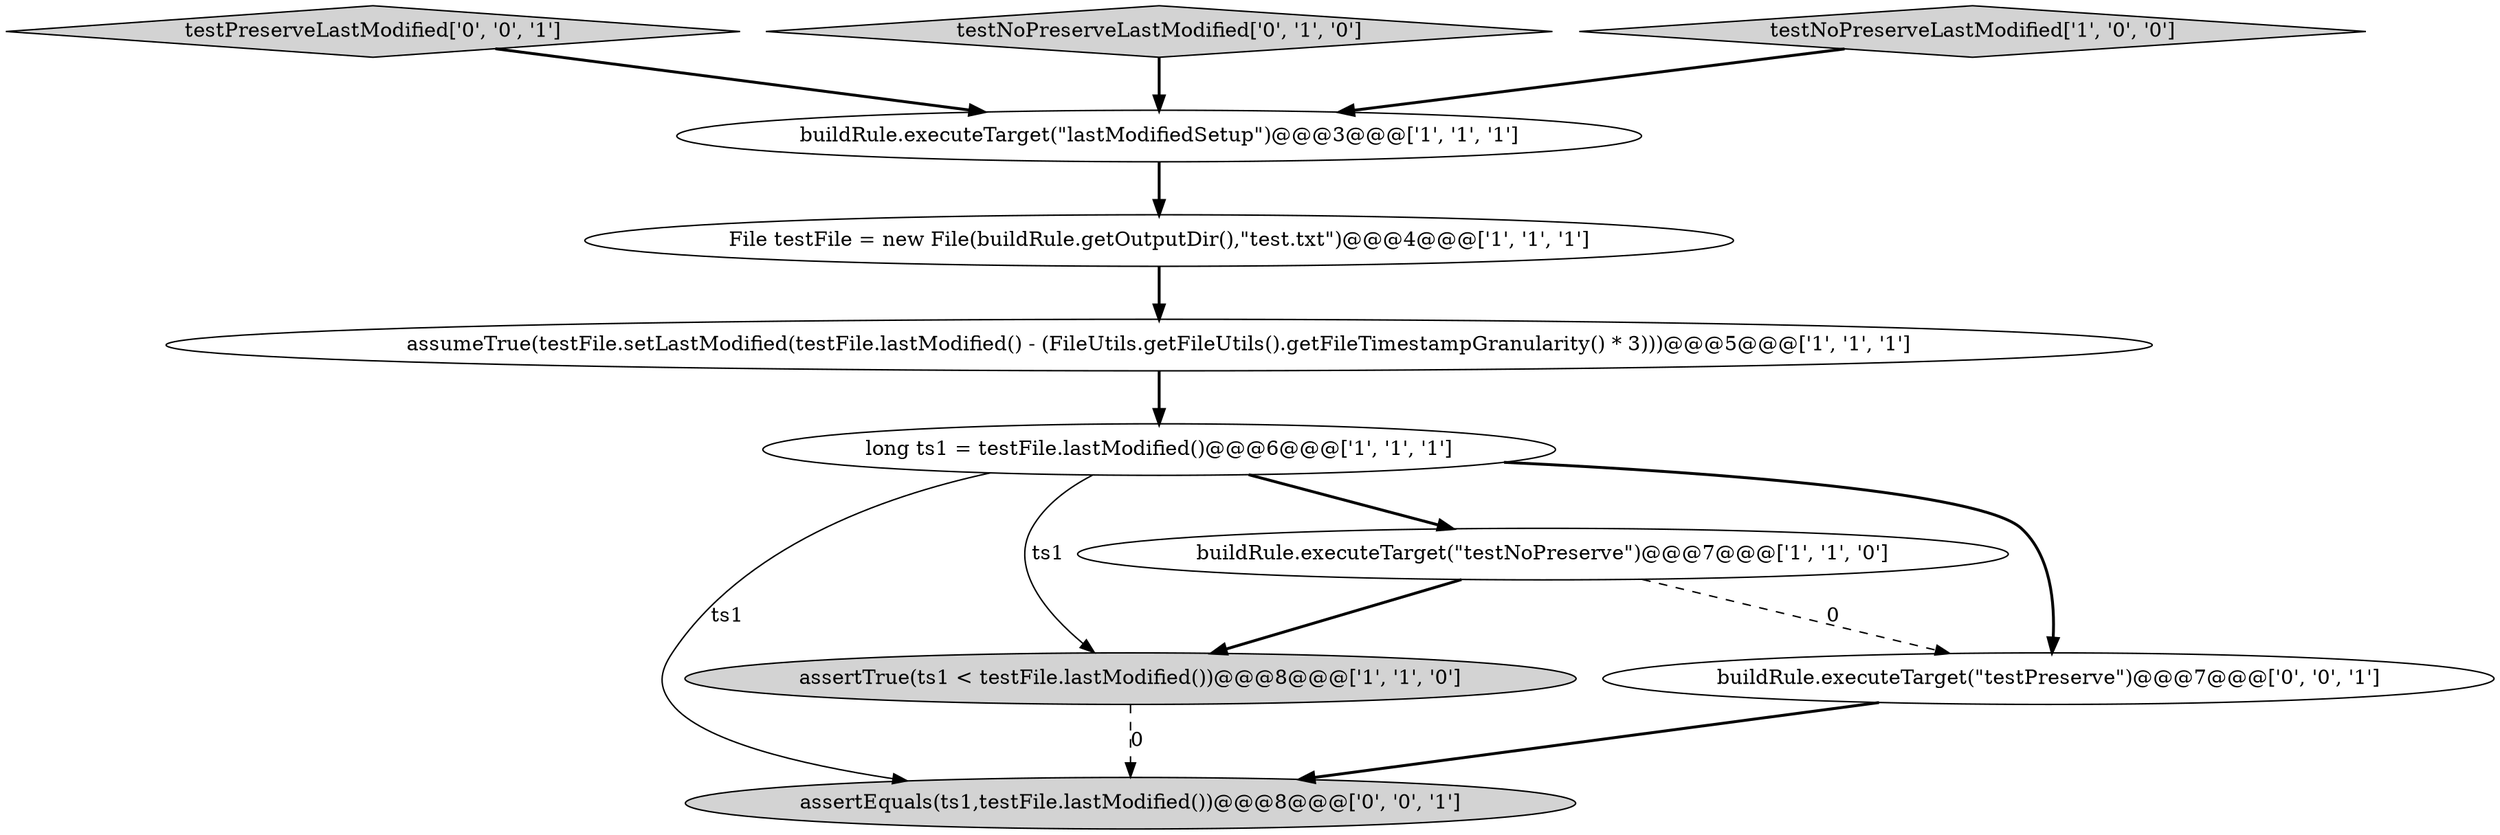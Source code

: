 digraph {
10 [style = filled, label = "testPreserveLastModified['0', '0', '1']", fillcolor = lightgray, shape = diamond image = "AAA0AAABBB3BBB"];
9 [style = filled, label = "assertEquals(ts1,testFile.lastModified())@@@8@@@['0', '0', '1']", fillcolor = lightgray, shape = ellipse image = "AAA0AAABBB3BBB"];
6 [style = filled, label = "buildRule.executeTarget(\"lastModifiedSetup\")@@@3@@@['1', '1', '1']", fillcolor = white, shape = ellipse image = "AAA0AAABBB1BBB"];
8 [style = filled, label = "buildRule.executeTarget(\"testPreserve\")@@@7@@@['0', '0', '1']", fillcolor = white, shape = ellipse image = "AAA0AAABBB3BBB"];
0 [style = filled, label = "assumeTrue(testFile.setLastModified(testFile.lastModified() - (FileUtils.getFileUtils().getFileTimestampGranularity() * 3)))@@@5@@@['1', '1', '1']", fillcolor = white, shape = ellipse image = "AAA0AAABBB1BBB"];
5 [style = filled, label = "long ts1 = testFile.lastModified()@@@6@@@['1', '1', '1']", fillcolor = white, shape = ellipse image = "AAA0AAABBB1BBB"];
4 [style = filled, label = "File testFile = new File(buildRule.getOutputDir(),\"test.txt\")@@@4@@@['1', '1', '1']", fillcolor = white, shape = ellipse image = "AAA0AAABBB1BBB"];
7 [style = filled, label = "testNoPreserveLastModified['0', '1', '0']", fillcolor = lightgray, shape = diamond image = "AAA0AAABBB2BBB"];
3 [style = filled, label = "testNoPreserveLastModified['1', '0', '0']", fillcolor = lightgray, shape = diamond image = "AAA0AAABBB1BBB"];
1 [style = filled, label = "assertTrue(ts1 < testFile.lastModified())@@@8@@@['1', '1', '0']", fillcolor = lightgray, shape = ellipse image = "AAA0AAABBB1BBB"];
2 [style = filled, label = "buildRule.executeTarget(\"testNoPreserve\")@@@7@@@['1', '1', '0']", fillcolor = white, shape = ellipse image = "AAA0AAABBB1BBB"];
5->1 [style = solid, label="ts1"];
6->4 [style = bold, label=""];
3->6 [style = bold, label=""];
5->2 [style = bold, label=""];
5->8 [style = bold, label=""];
1->9 [style = dashed, label="0"];
5->9 [style = solid, label="ts1"];
2->8 [style = dashed, label="0"];
10->6 [style = bold, label=""];
2->1 [style = bold, label=""];
7->6 [style = bold, label=""];
4->0 [style = bold, label=""];
0->5 [style = bold, label=""];
8->9 [style = bold, label=""];
}
